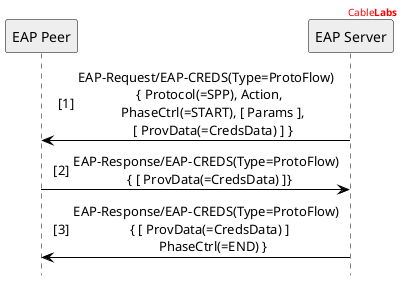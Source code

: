 
@startuml

'' header information
header
<font color="red">Cable<b>Labs</b></font>
endheader

'' Use this to hide the foot boxes
hide footbox

skinparam sequenceMessageAlign center
skinparam NoteBorderColor black
'' skinparam BackgroundColor #ddd

skinparam sequence {
	borderColor black
	ArrowColor black
	ActorBorderColor black
	ParticipantBorderColor black
	LifeLineBorderColor black
	LifeLineBackgroundColor white
}

'' Participants Declaration
Participant "EAP Peer" as P #eee
Participant "EAP Server" as S #eee

autonumber 1 "[##]"

S->P: EAP-Request/EAP-CREDS(Type=ProtoFlow)\n  { Protocol(=SPP), Action,\n    PhaseCtrl(=START), [ Params ],\n    [ ProvData(=CredsData) ] }

P->S: EAP-Response/EAP-CREDS(Type=ProtoFlow)\n  { [ ProvData(=CredsData) ]}

S->P: EAP-Response/EAP-CREDS(Type=ProtoFlow)\n  { [ ProvData(=CredsData) ]\n    PhaseCtrl(=END) }

@enduml
